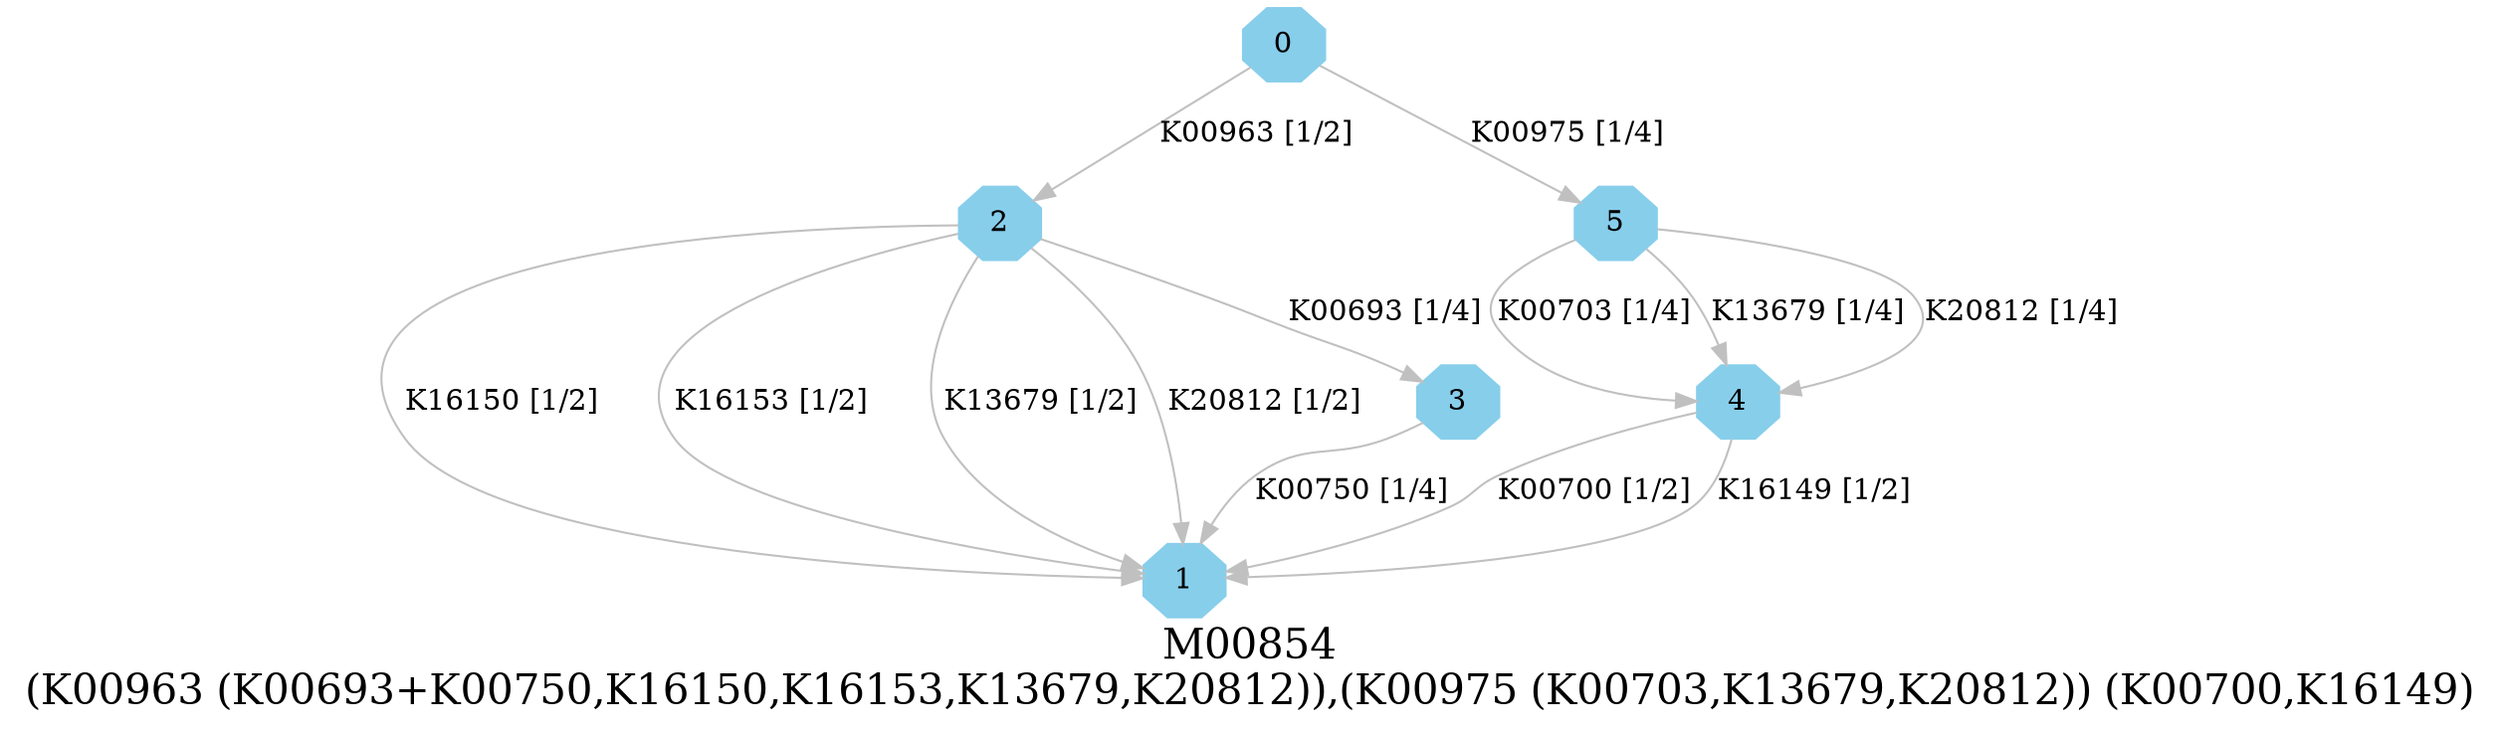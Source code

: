 digraph G {
graph [label="M00854
(K00963 (K00693+K00750,K16150,K16153,K13679,K20812)),(K00975 (K00703,K13679,K20812)) (K00700,K16149)",fontsize=20];
node [shape=box,style=filled];
edge [len=3,color=grey];
{node [width=.3,height=.3,shape=octagon,style=filled,color=skyblue] 0 1 2 3 4 5 }
0 -> 2 [label="K00963 [1/2]"];
0 -> 5 [label="K00975 [1/4]"];
2 -> 3 [label="K00693 [1/4]"];
2 -> 1 [label="K16150 [1/2]"];
2 -> 1 [label="K16153 [1/2]"];
2 -> 1 [label="K13679 [1/2]"];
2 -> 1 [label="K20812 [1/2]"];
3 -> 1 [label="K00750 [1/4]"];
4 -> 1 [label="K00700 [1/2]"];
4 -> 1 [label="K16149 [1/2]"];
5 -> 4 [label="K00703 [1/4]"];
5 -> 4 [label="K13679 [1/4]"];
5 -> 4 [label="K20812 [1/4]"];
}